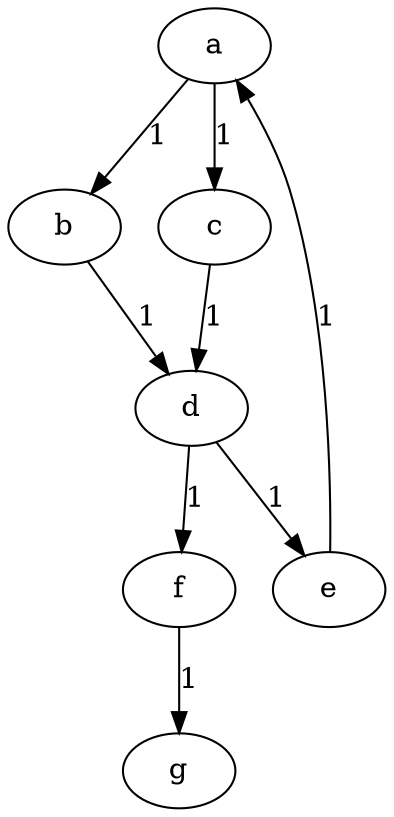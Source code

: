 digraph G {
	a -> b [label="1"];
	a -> c [label="1"];
	b -> d [label="1"];
	c -> d [label="1"];
	d -> e [label="1"];
	d -> f [label="1"];
	e -> a [label="1"];
	f -> g [label="1"];
}